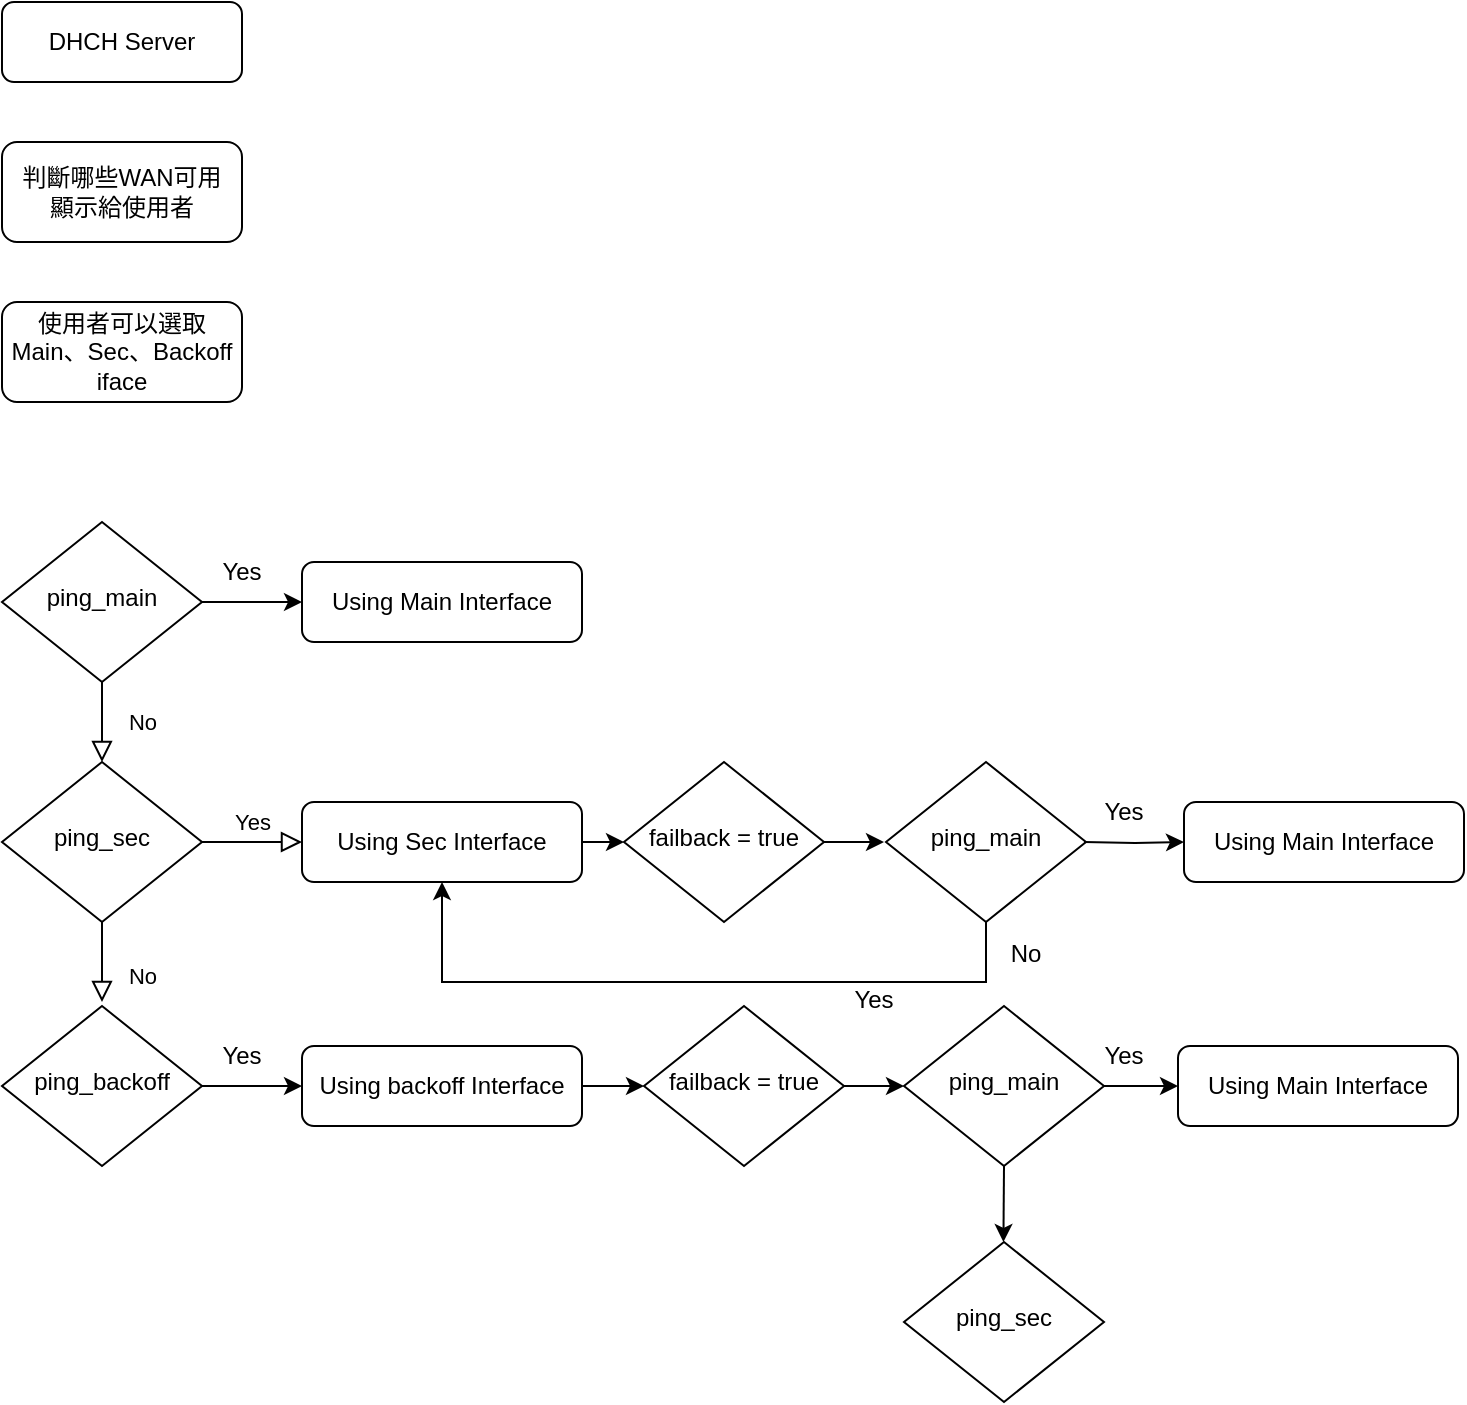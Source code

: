 <mxfile version="20.4.0" type="github">
  <diagram id="C5RBs43oDa-KdzZeNtuy" name="Page-1">
    <mxGraphModel dx="1157" dy="609" grid="1" gridSize="10" guides="1" tooltips="1" connect="1" arrows="1" fold="1" page="1" pageScale="1" pageWidth="827" pageHeight="1169" math="0" shadow="0">
      <root>
        <mxCell id="WIyWlLk6GJQsqaUBKTNV-0" />
        <mxCell id="WIyWlLk6GJQsqaUBKTNV-1" parent="WIyWlLk6GJQsqaUBKTNV-0" />
        <mxCell id="WIyWlLk6GJQsqaUBKTNV-3" value="DHCH Server" style="rounded=1;whiteSpace=wrap;html=1;fontSize=12;glass=0;strokeWidth=1;shadow=0;" parent="WIyWlLk6GJQsqaUBKTNV-1" vertex="1">
          <mxGeometry x="78" y="40" width="120" height="40" as="geometry" />
        </mxCell>
        <mxCell id="WIyWlLk6GJQsqaUBKTNV-4" value="No" style="rounded=0;html=1;jettySize=auto;orthogonalLoop=1;fontSize=11;endArrow=block;endFill=0;endSize=8;strokeWidth=1;shadow=0;labelBackgroundColor=none;edgeStyle=orthogonalEdgeStyle;" parent="WIyWlLk6GJQsqaUBKTNV-1" source="WIyWlLk6GJQsqaUBKTNV-6" target="WIyWlLk6GJQsqaUBKTNV-10" edge="1">
          <mxGeometry y="20" relative="1" as="geometry">
            <mxPoint as="offset" />
          </mxGeometry>
        </mxCell>
        <mxCell id="6vmLdGJR8rWi6LHRsWjk-0" style="edgeStyle=orthogonalEdgeStyle;rounded=0;orthogonalLoop=1;jettySize=auto;html=1;exitX=1;exitY=0.5;exitDx=0;exitDy=0;entryX=0;entryY=0.5;entryDx=0;entryDy=0;" edge="1" parent="WIyWlLk6GJQsqaUBKTNV-1" source="WIyWlLk6GJQsqaUBKTNV-6" target="WIyWlLk6GJQsqaUBKTNV-7">
          <mxGeometry relative="1" as="geometry" />
        </mxCell>
        <mxCell id="WIyWlLk6GJQsqaUBKTNV-6" value="ping_main" style="rhombus;whiteSpace=wrap;html=1;shadow=0;fontFamily=Helvetica;fontSize=12;align=center;strokeWidth=1;spacing=6;spacingTop=-4;" parent="WIyWlLk6GJQsqaUBKTNV-1" vertex="1">
          <mxGeometry x="78" y="300" width="100" height="80" as="geometry" />
        </mxCell>
        <mxCell id="WIyWlLk6GJQsqaUBKTNV-7" value="Using Main Interface" style="rounded=1;whiteSpace=wrap;html=1;fontSize=12;glass=0;strokeWidth=1;shadow=0;" parent="WIyWlLk6GJQsqaUBKTNV-1" vertex="1">
          <mxGeometry x="228" y="320" width="140" height="40" as="geometry" />
        </mxCell>
        <mxCell id="WIyWlLk6GJQsqaUBKTNV-8" value="No" style="rounded=0;html=1;jettySize=auto;orthogonalLoop=1;fontSize=11;endArrow=block;endFill=0;endSize=8;strokeWidth=1;shadow=0;labelBackgroundColor=none;edgeStyle=orthogonalEdgeStyle;" parent="WIyWlLk6GJQsqaUBKTNV-1" source="WIyWlLk6GJQsqaUBKTNV-10" edge="1">
          <mxGeometry x="0.333" y="20" relative="1" as="geometry">
            <mxPoint as="offset" />
            <mxPoint x="128" y="540" as="targetPoint" />
            <Array as="points">
              <mxPoint x="128" y="540" />
            </Array>
          </mxGeometry>
        </mxCell>
        <mxCell id="WIyWlLk6GJQsqaUBKTNV-9" value="Yes" style="edgeStyle=orthogonalEdgeStyle;rounded=0;html=1;jettySize=auto;orthogonalLoop=1;fontSize=11;endArrow=block;endFill=0;endSize=8;strokeWidth=1;shadow=0;labelBackgroundColor=none;" parent="WIyWlLk6GJQsqaUBKTNV-1" source="WIyWlLk6GJQsqaUBKTNV-10" target="WIyWlLk6GJQsqaUBKTNV-12" edge="1">
          <mxGeometry y="10" relative="1" as="geometry">
            <mxPoint as="offset" />
          </mxGeometry>
        </mxCell>
        <mxCell id="WIyWlLk6GJQsqaUBKTNV-10" value="ping_sec" style="rhombus;whiteSpace=wrap;html=1;shadow=0;fontFamily=Helvetica;fontSize=12;align=center;strokeWidth=1;spacing=6;spacingTop=-4;" parent="WIyWlLk6GJQsqaUBKTNV-1" vertex="1">
          <mxGeometry x="78" y="420" width="100" height="80" as="geometry" />
        </mxCell>
        <mxCell id="6vmLdGJR8rWi6LHRsWjk-40" style="edgeStyle=orthogonalEdgeStyle;rounded=0;orthogonalLoop=1;jettySize=auto;html=1;exitX=1;exitY=0.5;exitDx=0;exitDy=0;entryX=0;entryY=0.5;entryDx=0;entryDy=0;" edge="1" parent="WIyWlLk6GJQsqaUBKTNV-1" source="WIyWlLk6GJQsqaUBKTNV-12" target="6vmLdGJR8rWi6LHRsWjk-18">
          <mxGeometry relative="1" as="geometry" />
        </mxCell>
        <mxCell id="WIyWlLk6GJQsqaUBKTNV-12" value="Using Sec Interface" style="rounded=1;whiteSpace=wrap;html=1;fontSize=12;glass=0;strokeWidth=1;shadow=0;" parent="WIyWlLk6GJQsqaUBKTNV-1" vertex="1">
          <mxGeometry x="228" y="440" width="140" height="40" as="geometry" />
        </mxCell>
        <mxCell id="6vmLdGJR8rWi6LHRsWjk-1" value="Yes" style="text;html=1;strokeColor=none;fillColor=none;align=center;verticalAlign=middle;whiteSpace=wrap;rounded=0;" vertex="1" parent="WIyWlLk6GJQsqaUBKTNV-1">
          <mxGeometry x="168" y="310" width="60" height="30" as="geometry" />
        </mxCell>
        <mxCell id="6vmLdGJR8rWi6LHRsWjk-14" style="edgeStyle=orthogonalEdgeStyle;rounded=0;orthogonalLoop=1;jettySize=auto;html=1;exitX=1;exitY=0.5;exitDx=0;exitDy=0;entryX=0;entryY=0.5;entryDx=0;entryDy=0;" edge="1" parent="WIyWlLk6GJQsqaUBKTNV-1" source="6vmLdGJR8rWi6LHRsWjk-2" target="6vmLdGJR8rWi6LHRsWjk-3">
          <mxGeometry relative="1" as="geometry" />
        </mxCell>
        <mxCell id="6vmLdGJR8rWi6LHRsWjk-2" value="ping_backoff" style="rhombus;whiteSpace=wrap;html=1;shadow=0;fontFamily=Helvetica;fontSize=12;align=center;strokeWidth=1;spacing=6;spacingTop=-4;" vertex="1" parent="WIyWlLk6GJQsqaUBKTNV-1">
          <mxGeometry x="78" y="542" width="100" height="80" as="geometry" />
        </mxCell>
        <mxCell id="6vmLdGJR8rWi6LHRsWjk-44" style="edgeStyle=orthogonalEdgeStyle;rounded=0;orthogonalLoop=1;jettySize=auto;html=1;exitX=1;exitY=0.5;exitDx=0;exitDy=0;entryX=0;entryY=0.5;entryDx=0;entryDy=0;" edge="1" parent="WIyWlLk6GJQsqaUBKTNV-1" source="6vmLdGJR8rWi6LHRsWjk-3" target="6vmLdGJR8rWi6LHRsWjk-31">
          <mxGeometry relative="1" as="geometry" />
        </mxCell>
        <mxCell id="6vmLdGJR8rWi6LHRsWjk-3" value="Using backoff Interface" style="rounded=1;whiteSpace=wrap;html=1;fontSize=12;glass=0;strokeWidth=1;shadow=0;" vertex="1" parent="WIyWlLk6GJQsqaUBKTNV-1">
          <mxGeometry x="228" y="562" width="140" height="40" as="geometry" />
        </mxCell>
        <mxCell id="6vmLdGJR8rWi6LHRsWjk-15" value="Yes" style="text;html=1;strokeColor=none;fillColor=none;align=center;verticalAlign=middle;whiteSpace=wrap;rounded=0;" vertex="1" parent="WIyWlLk6GJQsqaUBKTNV-1">
          <mxGeometry x="168" y="562" width="60" height="10" as="geometry" />
        </mxCell>
        <mxCell id="6vmLdGJR8rWi6LHRsWjk-41" style="edgeStyle=orthogonalEdgeStyle;rounded=0;orthogonalLoop=1;jettySize=auto;html=1;exitX=1;exitY=0.5;exitDx=0;exitDy=0;entryX=0;entryY=0.5;entryDx=0;entryDy=0;" edge="1" parent="WIyWlLk6GJQsqaUBKTNV-1" source="6vmLdGJR8rWi6LHRsWjk-18">
          <mxGeometry relative="1" as="geometry">
            <mxPoint x="519" y="460" as="targetPoint" />
          </mxGeometry>
        </mxCell>
        <mxCell id="6vmLdGJR8rWi6LHRsWjk-18" value="failback = true" style="rhombus;whiteSpace=wrap;html=1;shadow=0;fontFamily=Helvetica;fontSize=12;align=center;strokeWidth=1;spacing=6;spacingTop=-4;" vertex="1" parent="WIyWlLk6GJQsqaUBKTNV-1">
          <mxGeometry x="389" y="420" width="100" height="80" as="geometry" />
        </mxCell>
        <mxCell id="6vmLdGJR8rWi6LHRsWjk-61" style="edgeStyle=orthogonalEdgeStyle;rounded=0;orthogonalLoop=1;jettySize=auto;html=1;exitX=1;exitY=0.5;exitDx=0;exitDy=0;entryX=0;entryY=0.5;entryDx=0;entryDy=0;" edge="1" parent="WIyWlLk6GJQsqaUBKTNV-1" source="6vmLdGJR8rWi6LHRsWjk-31" target="6vmLdGJR8rWi6LHRsWjk-57">
          <mxGeometry relative="1" as="geometry" />
        </mxCell>
        <mxCell id="6vmLdGJR8rWi6LHRsWjk-31" value="failback = true" style="rhombus;whiteSpace=wrap;html=1;shadow=0;fontFamily=Helvetica;fontSize=12;align=center;strokeWidth=1;spacing=6;spacingTop=-4;" vertex="1" parent="WIyWlLk6GJQsqaUBKTNV-1">
          <mxGeometry x="399" y="542" width="100" height="80" as="geometry" />
        </mxCell>
        <mxCell id="6vmLdGJR8rWi6LHRsWjk-34" value="判斷哪些WAN可用&lt;br&gt;顯示給使用者" style="rounded=1;whiteSpace=wrap;html=1;" vertex="1" parent="WIyWlLk6GJQsqaUBKTNV-1">
          <mxGeometry x="78" y="110" width="120" height="50" as="geometry" />
        </mxCell>
        <mxCell id="6vmLdGJR8rWi6LHRsWjk-35" value="使用者可以選取&lt;br&gt;Main、Sec、Backoff&lt;br&gt;iface" style="rounded=1;whiteSpace=wrap;html=1;" vertex="1" parent="WIyWlLk6GJQsqaUBKTNV-1">
          <mxGeometry x="78" y="190" width="120" height="50" as="geometry" />
        </mxCell>
        <mxCell id="6vmLdGJR8rWi6LHRsWjk-54" style="edgeStyle=orthogonalEdgeStyle;rounded=0;orthogonalLoop=1;jettySize=auto;html=1;exitX=0.5;exitY=1;exitDx=0;exitDy=0;entryX=0.5;entryY=1;entryDx=0;entryDy=0;" edge="1" parent="WIyWlLk6GJQsqaUBKTNV-1" source="6vmLdGJR8rWi6LHRsWjk-37" target="WIyWlLk6GJQsqaUBKTNV-12">
          <mxGeometry relative="1" as="geometry">
            <Array as="points">
              <mxPoint x="570" y="530" />
              <mxPoint x="298" y="530" />
            </Array>
          </mxGeometry>
        </mxCell>
        <mxCell id="6vmLdGJR8rWi6LHRsWjk-37" value="ping_main" style="rhombus;whiteSpace=wrap;html=1;shadow=0;fontFamily=Helvetica;fontSize=12;align=center;strokeWidth=1;spacing=6;spacingTop=-4;" vertex="1" parent="WIyWlLk6GJQsqaUBKTNV-1">
          <mxGeometry x="520" y="420" width="100" height="80" as="geometry" />
        </mxCell>
        <mxCell id="6vmLdGJR8rWi6LHRsWjk-48" value="Yes" style="text;html=1;strokeColor=none;fillColor=none;align=center;verticalAlign=middle;whiteSpace=wrap;rounded=0;" vertex="1" parent="WIyWlLk6GJQsqaUBKTNV-1">
          <mxGeometry x="499" y="535" width="30" height="7" as="geometry" />
        </mxCell>
        <mxCell id="6vmLdGJR8rWi6LHRsWjk-51" style="edgeStyle=orthogonalEdgeStyle;rounded=0;orthogonalLoop=1;jettySize=auto;html=1;exitX=1;exitY=0.5;exitDx=0;exitDy=0;entryX=0;entryY=0.5;entryDx=0;entryDy=0;" edge="1" parent="WIyWlLk6GJQsqaUBKTNV-1" target="6vmLdGJR8rWi6LHRsWjk-52">
          <mxGeometry relative="1" as="geometry">
            <mxPoint x="619" y="460" as="sourcePoint" />
          </mxGeometry>
        </mxCell>
        <mxCell id="6vmLdGJR8rWi6LHRsWjk-52" value="Using Main Interface" style="rounded=1;whiteSpace=wrap;html=1;fontSize=12;glass=0;strokeWidth=1;shadow=0;" vertex="1" parent="WIyWlLk6GJQsqaUBKTNV-1">
          <mxGeometry x="669" y="440" width="140" height="40" as="geometry" />
        </mxCell>
        <mxCell id="6vmLdGJR8rWi6LHRsWjk-53" value="Yes" style="text;html=1;strokeColor=none;fillColor=none;align=center;verticalAlign=middle;whiteSpace=wrap;rounded=0;" vertex="1" parent="WIyWlLk6GJQsqaUBKTNV-1">
          <mxGeometry x="609" y="430" width="60" height="30" as="geometry" />
        </mxCell>
        <mxCell id="6vmLdGJR8rWi6LHRsWjk-55" value="No" style="text;html=1;strokeColor=none;fillColor=none;align=center;verticalAlign=middle;whiteSpace=wrap;rounded=0;" vertex="1" parent="WIyWlLk6GJQsqaUBKTNV-1">
          <mxGeometry x="575" y="501" width="30" height="30" as="geometry" />
        </mxCell>
        <mxCell id="6vmLdGJR8rWi6LHRsWjk-62" style="edgeStyle=orthogonalEdgeStyle;rounded=0;orthogonalLoop=1;jettySize=auto;html=1;exitX=0.5;exitY=1;exitDx=0;exitDy=0;" edge="1" parent="WIyWlLk6GJQsqaUBKTNV-1" source="6vmLdGJR8rWi6LHRsWjk-57">
          <mxGeometry relative="1" as="geometry">
            <mxPoint x="578.714" y="660" as="targetPoint" />
          </mxGeometry>
        </mxCell>
        <mxCell id="6vmLdGJR8rWi6LHRsWjk-67" style="edgeStyle=orthogonalEdgeStyle;rounded=0;orthogonalLoop=1;jettySize=auto;html=1;exitX=1;exitY=0.5;exitDx=0;exitDy=0;entryX=0;entryY=0.5;entryDx=0;entryDy=0;" edge="1" parent="WIyWlLk6GJQsqaUBKTNV-1" source="6vmLdGJR8rWi6LHRsWjk-57" target="6vmLdGJR8rWi6LHRsWjk-59">
          <mxGeometry relative="1" as="geometry" />
        </mxCell>
        <mxCell id="6vmLdGJR8rWi6LHRsWjk-57" value="ping_main" style="rhombus;whiteSpace=wrap;html=1;shadow=0;fontFamily=Helvetica;fontSize=12;align=center;strokeWidth=1;spacing=6;spacingTop=-4;" vertex="1" parent="WIyWlLk6GJQsqaUBKTNV-1">
          <mxGeometry x="529" y="542" width="100" height="80" as="geometry" />
        </mxCell>
        <mxCell id="6vmLdGJR8rWi6LHRsWjk-59" value="Using Main Interface" style="rounded=1;whiteSpace=wrap;html=1;fontSize=12;glass=0;strokeWidth=1;shadow=0;" vertex="1" parent="WIyWlLk6GJQsqaUBKTNV-1">
          <mxGeometry x="666" y="562" width="140" height="40" as="geometry" />
        </mxCell>
        <mxCell id="6vmLdGJR8rWi6LHRsWjk-63" value="ping_sec" style="rhombus;whiteSpace=wrap;html=1;shadow=0;fontFamily=Helvetica;fontSize=12;align=center;strokeWidth=1;spacing=6;spacingTop=-4;" vertex="1" parent="WIyWlLk6GJQsqaUBKTNV-1">
          <mxGeometry x="529" y="660" width="100" height="80" as="geometry" />
        </mxCell>
        <mxCell id="6vmLdGJR8rWi6LHRsWjk-68" value="Yes" style="text;html=1;strokeColor=none;fillColor=none;align=center;verticalAlign=middle;whiteSpace=wrap;rounded=0;" vertex="1" parent="WIyWlLk6GJQsqaUBKTNV-1">
          <mxGeometry x="609" y="557" width="60" height="20" as="geometry" />
        </mxCell>
      </root>
    </mxGraphModel>
  </diagram>
</mxfile>

